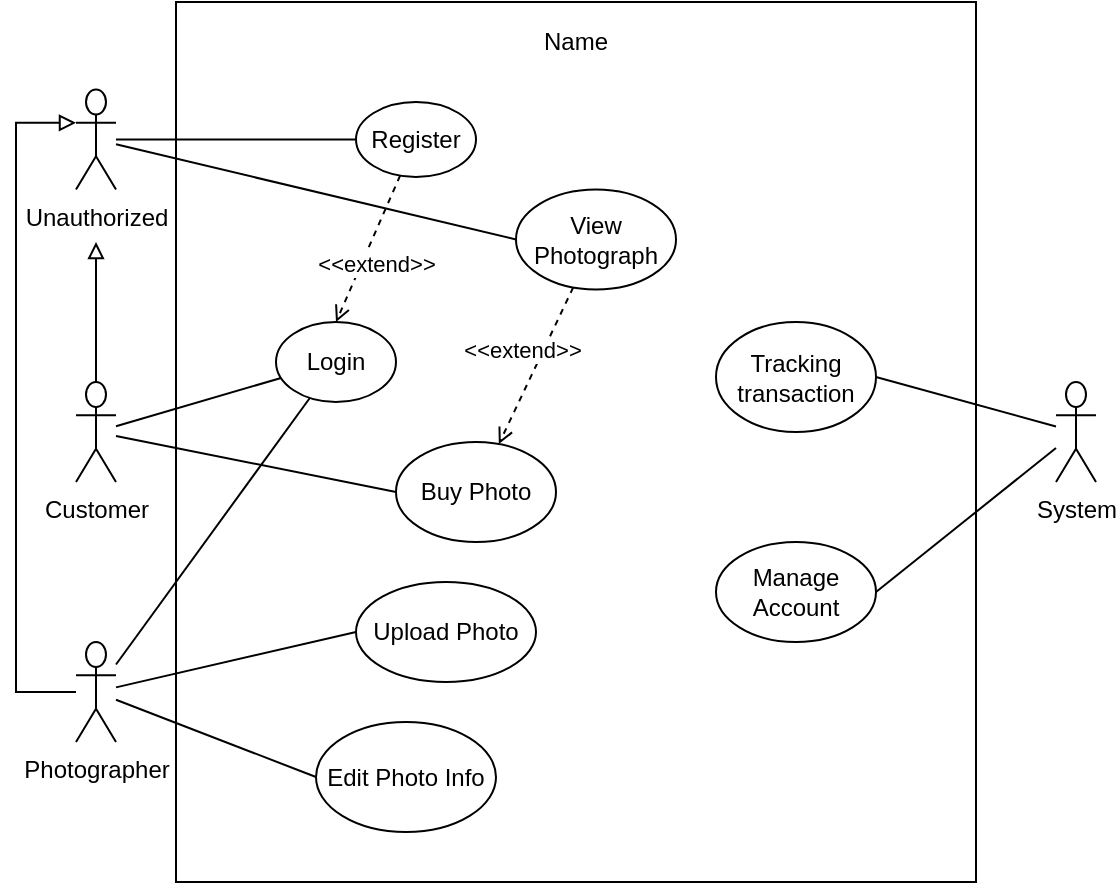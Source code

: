 <mxfile version="13.1.3" type="device"><diagram id="4bKnEIDmTzF2Y5TguSWz" name="Page-1"><mxGraphModel dx="865" dy="483" grid="1" gridSize="10" guides="1" tooltips="1" connect="1" arrows="1" fold="1" page="1" pageScale="1" pageWidth="827" pageHeight="1169" math="0" shadow="0"><root><mxCell id="0"/><mxCell id="1" parent="0"/><mxCell id="1HVBlO2OWe-2cKRQwrcg-1" value="" style="rounded=0;whiteSpace=wrap;html=1;" vertex="1" parent="1"><mxGeometry x="180" y="80" width="400" height="440" as="geometry"/></mxCell><mxCell id="1HVBlO2OWe-2cKRQwrcg-2" value="Name" style="text;html=1;strokeColor=none;fillColor=none;align=center;verticalAlign=middle;whiteSpace=wrap;rounded=0;" vertex="1" parent="1"><mxGeometry x="360" y="90" width="40" height="20" as="geometry"/></mxCell><mxCell id="1HVBlO2OWe-2cKRQwrcg-12" style="rounded=0;orthogonalLoop=1;jettySize=auto;html=1;endArrow=none;endFill=0;" edge="1" parent="1" source="1HVBlO2OWe-2cKRQwrcg-3" target="1HVBlO2OWe-2cKRQwrcg-9"><mxGeometry relative="1" as="geometry"/></mxCell><mxCell id="1HVBlO2OWe-2cKRQwrcg-13" style="rounded=0;orthogonalLoop=1;jettySize=auto;html=1;entryX=0;entryY=0.5;entryDx=0;entryDy=0;endArrow=none;endFill=0;" edge="1" parent="1" source="1HVBlO2OWe-2cKRQwrcg-3" target="1HVBlO2OWe-2cKRQwrcg-10"><mxGeometry relative="1" as="geometry"/></mxCell><mxCell id="1HVBlO2OWe-2cKRQwrcg-3" value="Unauthorized" style="shape=umlActor;verticalLabelPosition=bottom;labelBackgroundColor=#ffffff;verticalAlign=top;html=1;outlineConnect=0;" vertex="1" parent="1"><mxGeometry x="130" y="123.75" width="20" height="50" as="geometry"/></mxCell><mxCell id="1HVBlO2OWe-2cKRQwrcg-18" style="rounded=0;orthogonalLoop=1;jettySize=auto;html=1;entryX=0.5;entryY=0;entryDx=0;entryDy=0;endArrow=open;endFill=0;dashed=1;" edge="1" parent="1" source="1HVBlO2OWe-2cKRQwrcg-9" target="1HVBlO2OWe-2cKRQwrcg-16"><mxGeometry relative="1" as="geometry"/></mxCell><mxCell id="1HVBlO2OWe-2cKRQwrcg-19" value="&amp;lt;&amp;lt;extend&amp;gt;&amp;gt;" style="edgeLabel;html=1;align=center;verticalAlign=middle;resizable=0;points=[];" vertex="1" connectable="0" parent="1HVBlO2OWe-2cKRQwrcg-18"><mxGeometry x="-0.229" y="1" relative="1" as="geometry"><mxPoint x="-1" y="14.87" as="offset"/></mxGeometry></mxCell><mxCell id="1HVBlO2OWe-2cKRQwrcg-9" value="Register" style="ellipse;whiteSpace=wrap;html=1;" vertex="1" parent="1"><mxGeometry x="270" y="130" width="60" height="37.5" as="geometry"/></mxCell><mxCell id="1HVBlO2OWe-2cKRQwrcg-22" style="rounded=0;orthogonalLoop=1;jettySize=auto;html=1;endArrow=open;endFill=0;dashed=1;" edge="1" parent="1" source="1HVBlO2OWe-2cKRQwrcg-10" target="1HVBlO2OWe-2cKRQwrcg-20"><mxGeometry relative="1" as="geometry"/></mxCell><mxCell id="1HVBlO2OWe-2cKRQwrcg-23" value="&amp;lt;&amp;lt;extend&amp;gt;&amp;gt;" style="edgeLabel;html=1;align=center;verticalAlign=middle;resizable=0;points=[];" vertex="1" connectable="0" parent="1HVBlO2OWe-2cKRQwrcg-22"><mxGeometry x="0.359" y="1" relative="1" as="geometry"><mxPoint x="-1" y="-23.06" as="offset"/></mxGeometry></mxCell><mxCell id="1HVBlO2OWe-2cKRQwrcg-10" value="View Photograph" style="ellipse;whiteSpace=wrap;html=1;" vertex="1" parent="1"><mxGeometry x="350" y="173.75" width="80" height="50" as="geometry"/></mxCell><mxCell id="1HVBlO2OWe-2cKRQwrcg-15" style="edgeStyle=orthogonalEdgeStyle;rounded=0;orthogonalLoop=1;jettySize=auto;html=1;endArrow=block;endFill=0;" edge="1" parent="1" source="1HVBlO2OWe-2cKRQwrcg-14"><mxGeometry relative="1" as="geometry"><mxPoint x="140.0" y="200" as="targetPoint"/></mxGeometry></mxCell><mxCell id="1HVBlO2OWe-2cKRQwrcg-17" style="rounded=0;orthogonalLoop=1;jettySize=auto;html=1;endArrow=none;endFill=0;" edge="1" parent="1" source="1HVBlO2OWe-2cKRQwrcg-14" target="1HVBlO2OWe-2cKRQwrcg-16"><mxGeometry relative="1" as="geometry"/></mxCell><mxCell id="1HVBlO2OWe-2cKRQwrcg-21" style="rounded=0;orthogonalLoop=1;jettySize=auto;html=1;entryX=0;entryY=0.5;entryDx=0;entryDy=0;endArrow=none;endFill=0;" edge="1" parent="1" source="1HVBlO2OWe-2cKRQwrcg-14" target="1HVBlO2OWe-2cKRQwrcg-20"><mxGeometry relative="1" as="geometry"/></mxCell><mxCell id="1HVBlO2OWe-2cKRQwrcg-14" value="Customer" style="shape=umlActor;verticalLabelPosition=bottom;labelBackgroundColor=#ffffff;verticalAlign=top;html=1;outlineConnect=0;" vertex="1" parent="1"><mxGeometry x="130" y="270" width="20" height="50" as="geometry"/></mxCell><mxCell id="1HVBlO2OWe-2cKRQwrcg-16" value="Login" style="ellipse;whiteSpace=wrap;html=1;" vertex="1" parent="1"><mxGeometry x="230" y="240" width="60" height="40" as="geometry"/></mxCell><mxCell id="1HVBlO2OWe-2cKRQwrcg-20" value="Buy Photo" style="ellipse;whiteSpace=wrap;html=1;" vertex="1" parent="1"><mxGeometry x="290" y="300" width="80" height="50" as="geometry"/></mxCell><mxCell id="1HVBlO2OWe-2cKRQwrcg-33" style="edgeStyle=orthogonalEdgeStyle;rounded=0;orthogonalLoop=1;jettySize=auto;html=1;entryX=0;entryY=0.333;entryDx=0;entryDy=0;entryPerimeter=0;endArrow=block;endFill=0;" edge="1" parent="1" source="1HVBlO2OWe-2cKRQwrcg-30" target="1HVBlO2OWe-2cKRQwrcg-3"><mxGeometry relative="1" as="geometry"><Array as="points"><mxPoint x="100" y="425"/><mxPoint x="100" y="140"/></Array></mxGeometry></mxCell><mxCell id="1HVBlO2OWe-2cKRQwrcg-34" style="rounded=0;orthogonalLoop=1;jettySize=auto;html=1;endArrow=none;endFill=0;" edge="1" parent="1" source="1HVBlO2OWe-2cKRQwrcg-30" target="1HVBlO2OWe-2cKRQwrcg-16"><mxGeometry relative="1" as="geometry"/></mxCell><mxCell id="1HVBlO2OWe-2cKRQwrcg-36" style="rounded=0;orthogonalLoop=1;jettySize=auto;html=1;entryX=0;entryY=0.5;entryDx=0;entryDy=0;endArrow=none;endFill=0;" edge="1" parent="1" source="1HVBlO2OWe-2cKRQwrcg-30" target="1HVBlO2OWe-2cKRQwrcg-35"><mxGeometry relative="1" as="geometry"/></mxCell><mxCell id="1HVBlO2OWe-2cKRQwrcg-38" style="rounded=0;orthogonalLoop=1;jettySize=auto;html=1;entryX=0;entryY=0.5;entryDx=0;entryDy=0;endArrow=none;endFill=0;" edge="1" parent="1" source="1HVBlO2OWe-2cKRQwrcg-30" target="1HVBlO2OWe-2cKRQwrcg-37"><mxGeometry relative="1" as="geometry"/></mxCell><mxCell id="1HVBlO2OWe-2cKRQwrcg-30" value="Photographer" style="shape=umlActor;verticalLabelPosition=bottom;labelBackgroundColor=#ffffff;verticalAlign=top;html=1;outlineConnect=0;" vertex="1" parent="1"><mxGeometry x="130" y="400" width="20" height="50" as="geometry"/></mxCell><mxCell id="1HVBlO2OWe-2cKRQwrcg-35" value="Upload Photo" style="ellipse;whiteSpace=wrap;html=1;" vertex="1" parent="1"><mxGeometry x="270" y="370" width="90" height="50" as="geometry"/></mxCell><mxCell id="1HVBlO2OWe-2cKRQwrcg-37" value="Edit Photo Info" style="ellipse;whiteSpace=wrap;html=1;" vertex="1" parent="1"><mxGeometry x="250" y="440" width="90" height="55" as="geometry"/></mxCell><mxCell id="1HVBlO2OWe-2cKRQwrcg-43" style="edgeStyle=none;rounded=0;orthogonalLoop=1;jettySize=auto;html=1;entryX=1;entryY=0.5;entryDx=0;entryDy=0;endArrow=none;endFill=0;" edge="1" parent="1" source="1HVBlO2OWe-2cKRQwrcg-39" target="1HVBlO2OWe-2cKRQwrcg-40"><mxGeometry relative="1" as="geometry"/></mxCell><mxCell id="1HVBlO2OWe-2cKRQwrcg-44" style="edgeStyle=none;rounded=0;orthogonalLoop=1;jettySize=auto;html=1;entryX=1;entryY=0.5;entryDx=0;entryDy=0;endArrow=none;endFill=0;" edge="1" parent="1" source="1HVBlO2OWe-2cKRQwrcg-39" target="1HVBlO2OWe-2cKRQwrcg-42"><mxGeometry relative="1" as="geometry"/></mxCell><mxCell id="1HVBlO2OWe-2cKRQwrcg-39" value="System" style="shape=umlActor;verticalLabelPosition=bottom;labelBackgroundColor=#ffffff;verticalAlign=top;html=1;outlineConnect=0;" vertex="1" parent="1"><mxGeometry x="620" y="270" width="20" height="50" as="geometry"/></mxCell><mxCell id="1HVBlO2OWe-2cKRQwrcg-40" value="Tracking transaction" style="ellipse;whiteSpace=wrap;html=1;" vertex="1" parent="1"><mxGeometry x="450" y="240" width="80" height="55" as="geometry"/></mxCell><mxCell id="1HVBlO2OWe-2cKRQwrcg-42" value="Manage Account" style="ellipse;whiteSpace=wrap;html=1;" vertex="1" parent="1"><mxGeometry x="450" y="350" width="80" height="50" as="geometry"/></mxCell></root></mxGraphModel></diagram></mxfile>
